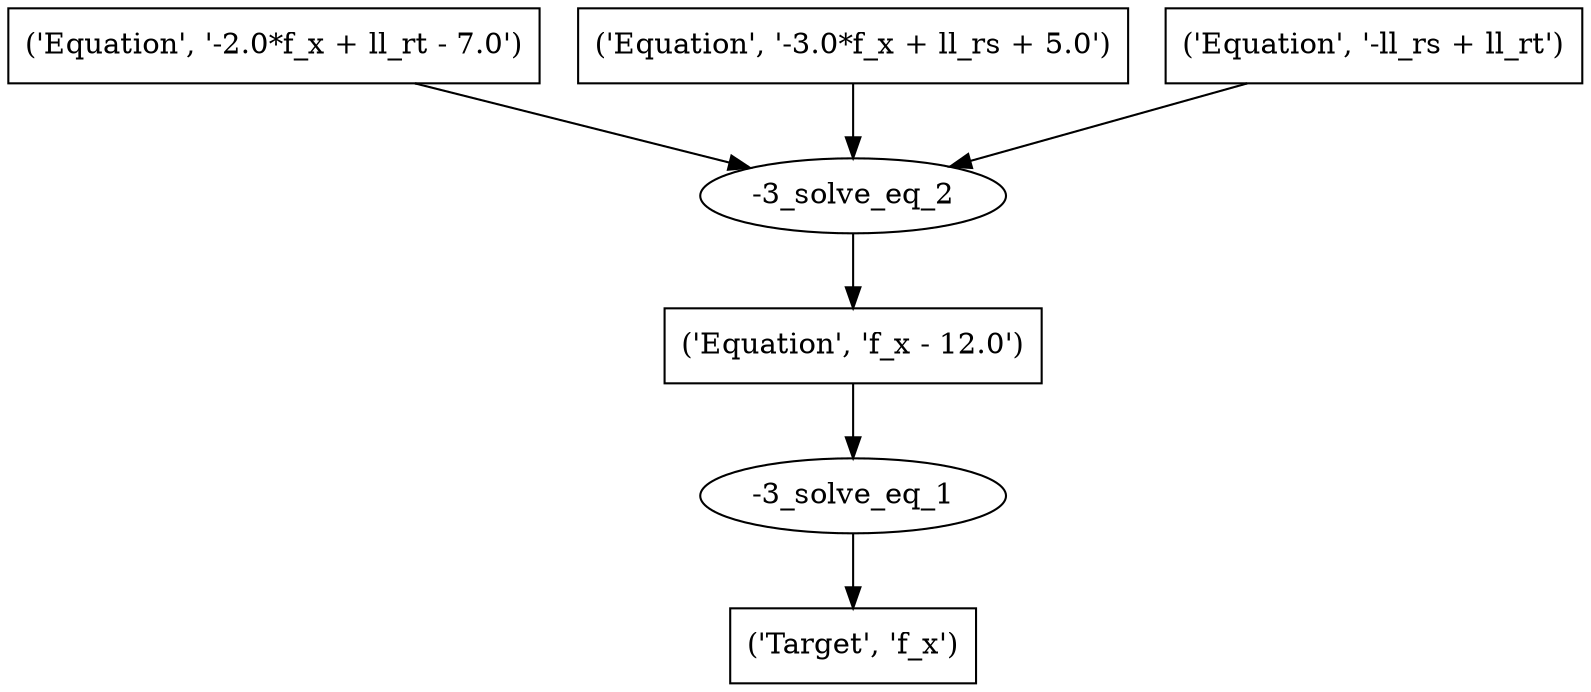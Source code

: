 digraph 53 {
	0 [label="('Target', 'f_x')" shape=box]
	1 [label="-3_solve_eq_1"]
	1 -> 0
	2 [label="('Equation', 'f_x - 12.0')" shape=box]
	2 -> 1
	3 [label="-3_solve_eq_2"]
	3 -> 2
	4 [label="('Equation', '-2.0*f_x + ll_rt - 7.0')" shape=box]
	4 -> 3
	5 [label="('Equation', '-3.0*f_x + ll_rs + 5.0')" shape=box]
	5 -> 3
	6 [label="('Equation', '-ll_rs + ll_rt')" shape=box]
	6 -> 3
}
